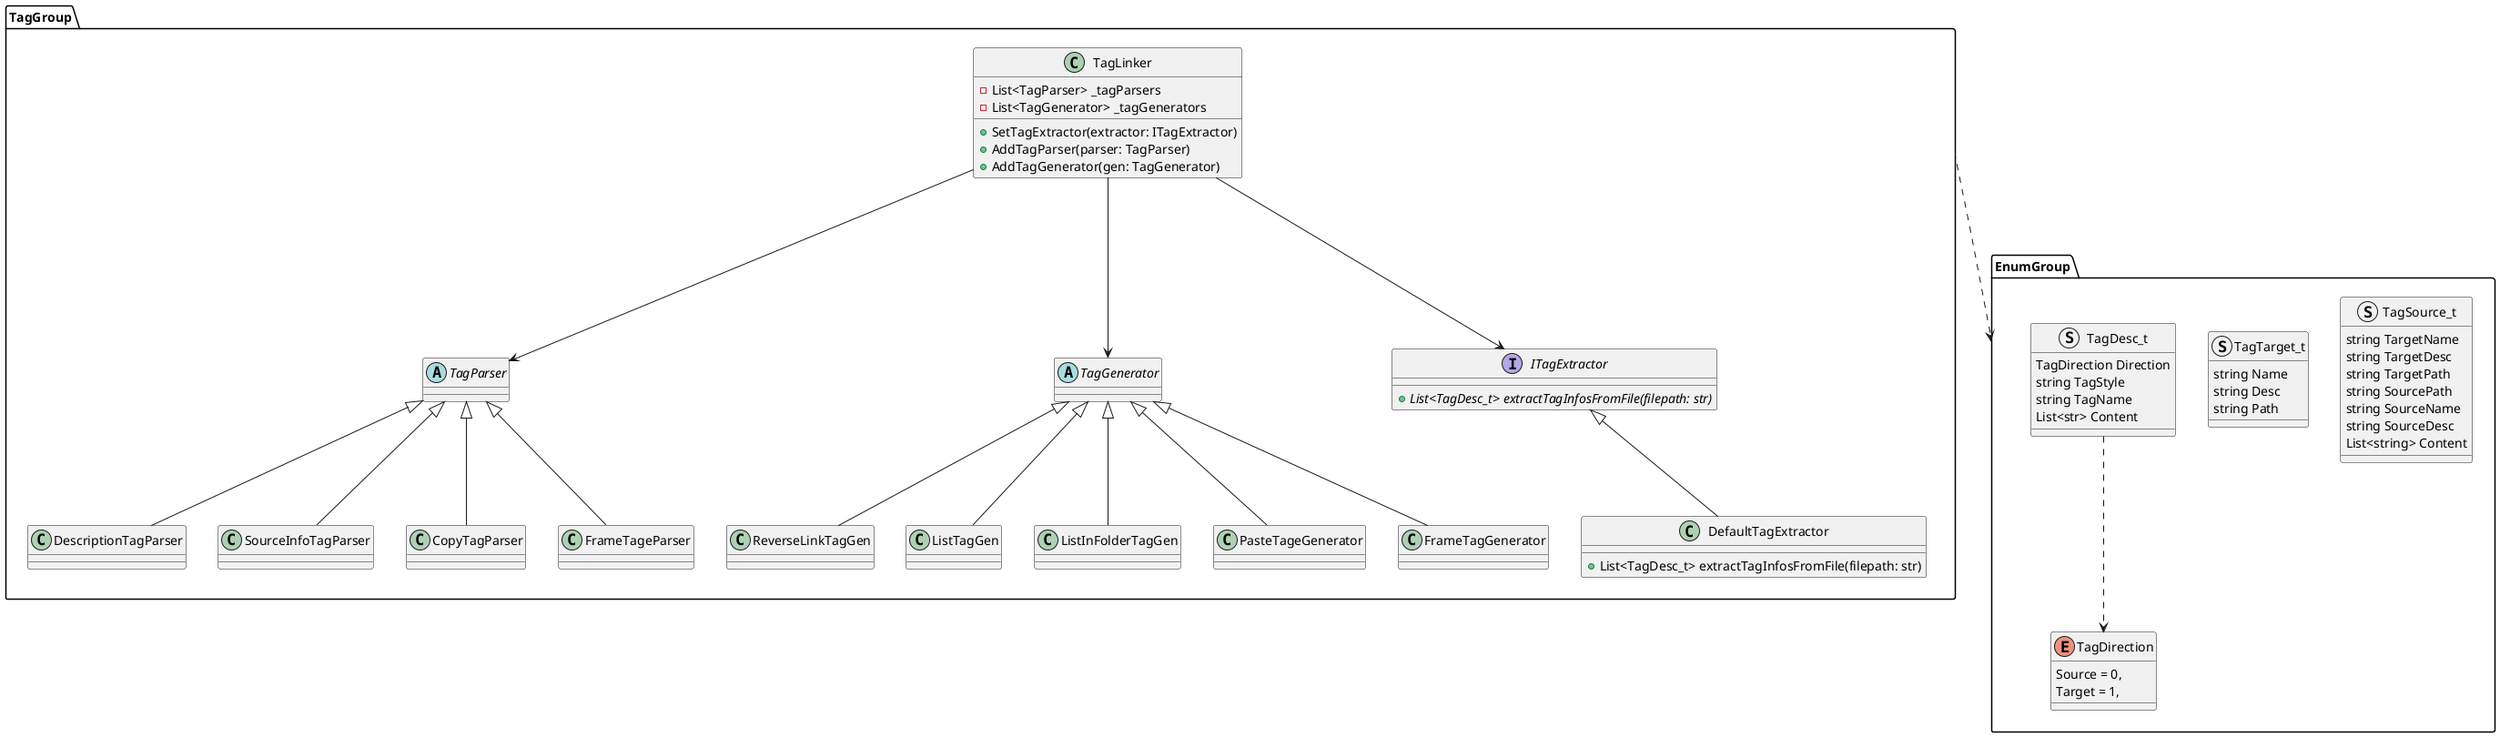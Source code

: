 @startuml TagLinker

package EnumGroup{
struct TagSource_t{
    string TargetName
    string TargetDesc
    string TargetPath
    string SourcePath
    string SourceName
    string SourceDesc
    List<string> Content
}

struct TagTarget_t{
    string Name
    string Desc
    string Path
}

enum TagDirection{
    Source = 0,
    Target = 1,
}

struct TagDesc_t{
    TagDirection Direction
    string TagStyle
    string TagName
    List<str> Content
}
TagDesc_t ...> TagDirection
}


package TagGroup{

abstract TagParser{

}

class DescriptionTagParser extends TagParser {

}

class SourceInfoTagParser extends TagParser{

}

class CopyTagParser extends TagParser  {

}

class FrameTageParser extends TagParser {

}


abstract TagGenerator{

}

class ReverseLinkTagGen extends TagGenerator{

}


class ListTagGen extends TagGenerator{

}

class ListInFolderTagGen extends TagGenerator{

}

class PasteTageGenerator extends TagGenerator{

}

class FrameTagGenerator extends TagGenerator{

}



interface ITagExtractor{
    + {abstract} List<TagDesc_t> extractTagInfosFromFile(filepath: str)
}

class DefaultTagExtractor extends ITagExtractor{
    + List<TagDesc_t> extractTagInfosFromFile(filepath: str)
}



class TagLinker{
- List<TagParser> _tagParsers
- List<TagGenerator> _tagGenerators

+ SetTagExtractor(extractor: ITagExtractor)
+ AddTagParser(parser: TagParser)
+ AddTagGenerator(gen: TagGenerator)
}

TagLinker ---> TagParser
TagLinker ---> TagGenerator
TagLinker ---> ITagExtractor
}

TagGroup ...> EnumGroup


@enduml